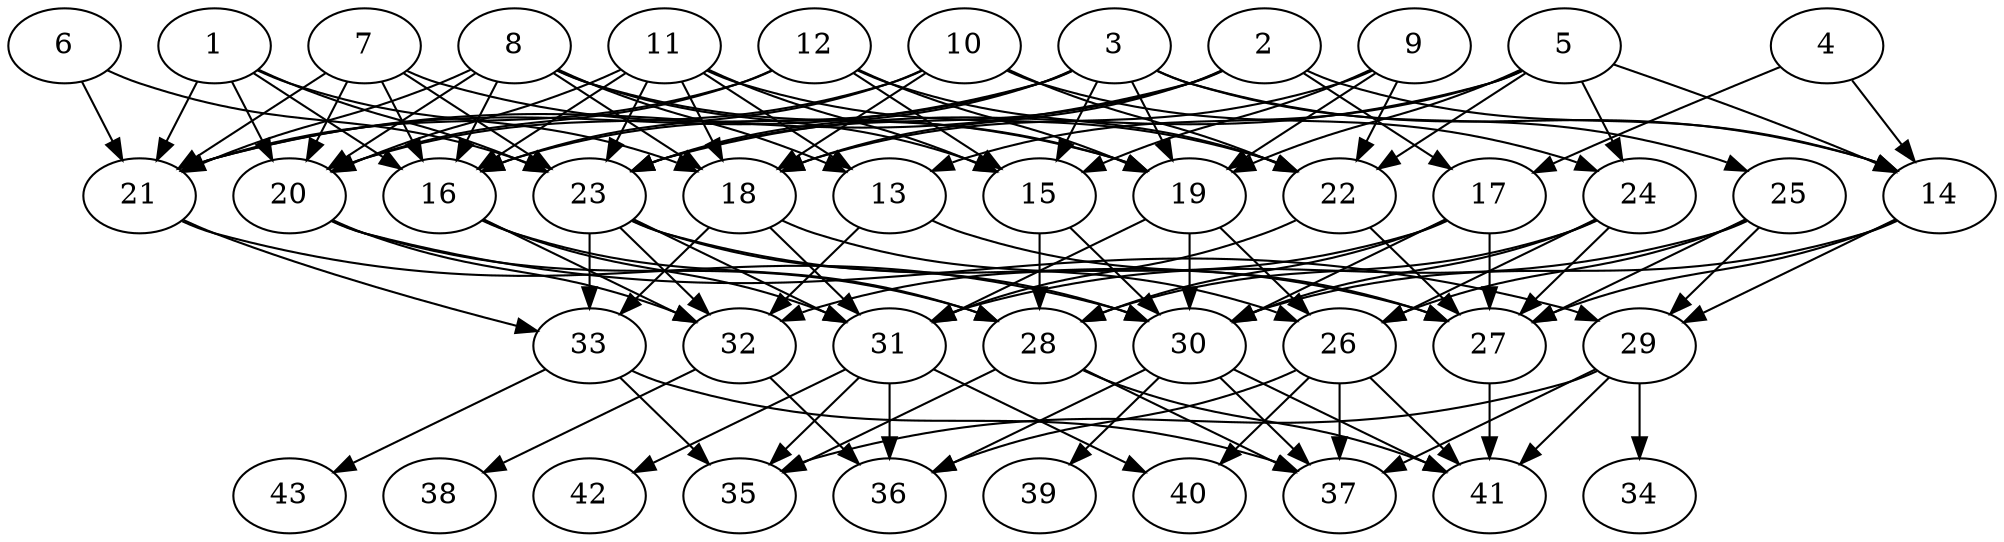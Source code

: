// DAG (tier=3-complex, mode=compute, n=43, ccr=0.461, fat=0.775, density=0.626, regular=0.334, jump=0.246, mindata=1048576, maxdata=16777216)
// DAG automatically generated by daggen at Sun Aug 24 16:33:34 2025
// /home/ermia/Project/Environments/daggen/bin/daggen --dot --ccr 0.461 --fat 0.775 --regular 0.334 --density 0.626 --jump 0.246 --mindata 1048576 --maxdata 16777216 -n 43 
digraph G {
  1 [size="40512500064306855936", alpha="0.11", expect_size="20256250032153427968"]
  1 -> 16 [size ="94366102192128"]
  1 -> 18 [size ="94366102192128"]
  1 -> 20 [size ="94366102192128"]
  1 -> 21 [size ="94366102192128"]
  1 -> 23 [size ="94366102192128"]
  2 [size="181328744365512832", alpha="0.04", expect_size="90664372182756416"]
  2 -> 14 [size ="269969975672832"]
  2 -> 17 [size ="269969975672832"]
  2 -> 18 [size ="269969975672832"]
  2 -> 21 [size ="269969975672832"]
  2 -> 23 [size ="269969975672832"]
  3 [size="3312192091946884268032", alpha="0.00", expect_size="1656096045973442134016"]
  3 -> 14 [size ="1777598455611392"]
  3 -> 15 [size ="1777598455611392"]
  3 -> 16 [size ="1777598455611392"]
  3 -> 19 [size ="1777598455611392"]
  3 -> 21 [size ="1777598455611392"]
  3 -> 23 [size ="1777598455611392"]
  3 -> 25 [size ="1777598455611392"]
  4 [size="2457571795273459", alpha="0.06", expect_size="1228785897636729"]
  4 -> 14 [size ="160123100069888"]
  4 -> 17 [size ="160123100069888"]
  5 [size="404702182263302080", alpha="0.15", expect_size="202351091131651040"]
  5 -> 13 [size ="513377180844032"]
  5 -> 14 [size ="513377180844032"]
  5 -> 19 [size ="513377180844032"]
  5 -> 22 [size ="513377180844032"]
  5 -> 23 [size ="513377180844032"]
  5 -> 24 [size ="513377180844032"]
  6 [size="1578550291131619840", alpha="0.14", expect_size="789275145565809920"]
  6 -> 21 [size ="1301299802931200"]
  6 -> 23 [size ="1301299802931200"]
  7 [size="1287332805297992960", alpha="0.16", expect_size="643666402648996480"]
  7 -> 16 [size ="663864505008128"]
  7 -> 19 [size ="663864505008128"]
  7 -> 20 [size ="663864505008128"]
  7 -> 21 [size ="663864505008128"]
  7 -> 23 [size ="663864505008128"]
  8 [size="41195200098931088", alpha="0.01", expect_size="20597600049465544"]
  8 -> 13 [size ="1889702403637248"]
  8 -> 15 [size ="1889702403637248"]
  8 -> 16 [size ="1889702403637248"]
  8 -> 18 [size ="1889702403637248"]
  8 -> 19 [size ="1889702403637248"]
  8 -> 20 [size ="1889702403637248"]
  8 -> 21 [size ="1889702403637248"]
  9 [size="3569791814074368000000", alpha="0.04", expect_size="1784895907037184000000"]
  9 -> 15 [size ="1868609617920000"]
  9 -> 18 [size ="1868609617920000"]
  9 -> 19 [size ="1868609617920000"]
  9 -> 22 [size ="1868609617920000"]
  10 [size="5265989714707480576", alpha="0.19", expect_size="2632994857353740288"]
  10 -> 16 [size ="24214564241408"]
  10 -> 18 [size ="24214564241408"]
  10 -> 20 [size ="24214564241408"]
  10 -> 22 [size ="24214564241408"]
  10 -> 24 [size ="24214564241408"]
  11 [size="37908172538698448", alpha="0.15", expect_size="18954086269349224"]
  11 -> 13 [size ="729593107447808"]
  11 -> 15 [size ="729593107447808"]
  11 -> 16 [size ="729593107447808"]
  11 -> 18 [size ="729593107447808"]
  11 -> 20 [size ="729593107447808"]
  11 -> 22 [size ="729593107447808"]
  11 -> 23 [size ="729593107447808"]
  12 [size="39459690543459472", alpha="0.07", expect_size="19729845271729736"]
  12 -> 15 [size ="1911673300451328"]
  12 -> 19 [size ="1911673300451328"]
  12 -> 20 [size ="1911673300451328"]
  12 -> 21 [size ="1911673300451328"]
  12 -> 22 [size ="1911673300451328"]
  13 [size="943497879846903424", alpha="0.03", expect_size="471748939923451712"]
  13 -> 27 [size ="412334652653568"]
  13 -> 32 [size ="412334652653568"]
  14 [size="94525811093817488", alpha="0.12", expect_size="47262905546908744"]
  14 -> 27 [size ="37029001822208"]
  14 -> 29 [size ="37029001822208"]
  14 -> 30 [size ="37029001822208"]
  15 [size="47149217335772664", alpha="0.09", expect_size="23574608667886332"]
  15 -> 28 [size ="744374874931200"]
  15 -> 30 [size ="744374874931200"]
  16 [size="125451972147499072", alpha="0.03", expect_size="62725986073749536"]
  16 -> 28 [size ="179670427369472"]
  16 -> 31 [size ="179670427369472"]
  16 -> 32 [size ="179670427369472"]
  17 [size="7564255828232896512", alpha="0.02", expect_size="3782127914116448256"]
  17 -> 27 [size ="30827203264512"]
  17 -> 28 [size ="30827203264512"]
  17 -> 30 [size ="30827203264512"]
  17 -> 32 [size ="30827203264512"]
  18 [size="1656999851263298371584", alpha="0.05", expect_size="828499925631649185792"]
  18 -> 26 [size ="1120224241778688"]
  18 -> 31 [size ="1120224241778688"]
  18 -> 33 [size ="1120224241778688"]
  19 [size="42891964400695944", alpha="0.09", expect_size="21445982200347972"]
  19 -> 26 [size ="695576966463488"]
  19 -> 30 [size ="695576966463488"]
  19 -> 31 [size ="695576966463488"]
  20 [size="61274822017024000000", alpha="0.11", expect_size="30637411008512000000"]
  20 -> 28 [size ="124340142080000"]
  20 -> 29 [size ="124340142080000"]
  20 -> 32 [size ="124340142080000"]
  21 [size="3917418077546298880", alpha="0.17", expect_size="1958709038773149440"]
  21 -> 30 [size ="1417456656580608"]
  21 -> 33 [size ="1417456656580608"]
  22 [size="2903623263598550188032", alpha="0.08", expect_size="1451811631799275094016"]
  22 -> 27 [size ="1628234047291392"]
  22 -> 31 [size ="1628234047291392"]
  23 [size="37074581385964936", alpha="0.15", expect_size="18537290692982468"]
  23 -> 27 [size ="706466159788032"]
  23 -> 30 [size ="706466159788032"]
  23 -> 31 [size ="706466159788032"]
  23 -> 32 [size ="706466159788032"]
  23 -> 33 [size ="706466159788032"]
  24 [size="2679336841649774592", alpha="0.20", expect_size="1339668420824887296"]
  24 -> 26 [size ="1975772273180672"]
  24 -> 27 [size ="1975772273180672"]
  24 -> 28 [size ="1975772273180672"]
  24 -> 30 [size ="1975772273180672"]
  25 [size="683923597716717696", alpha="0.04", expect_size="341961798858358848"]
  25 -> 26 [size ="667900373368832"]
  25 -> 27 [size ="667900373368832"]
  25 -> 29 [size ="667900373368832"]
  25 -> 31 [size ="667900373368832"]
  26 [size="1572151626710994432", alpha="0.10", expect_size="786075813355497216"]
  26 -> 36 [size ="2225488844029952"]
  26 -> 37 [size ="2225488844029952"]
  26 -> 40 [size ="2225488844029952"]
  26 -> 41 [size ="2225488844029952"]
  27 [size="11859340022505275392", alpha="0.05", expect_size="5929670011252637696"]
  27 -> 41 [size ="41603544645632"]
  28 [size="494796552756449509376", alpha="0.04", expect_size="247398276378224754688"]
  28 -> 35 [size ="500465829675008"]
  28 -> 37 [size ="500465829675008"]
  28 -> 41 [size ="500465829675008"]
  29 [size="1903613390670461952", alpha="0.10", expect_size="951806695335230976"]
  29 -> 34 [size ="1055087447244800"]
  29 -> 35 [size ="1055087447244800"]
  29 -> 37 [size ="1055087447244800"]
  29 -> 41 [size ="1055087447244800"]
  30 [size="1668943352177848", alpha="0.12", expect_size="834471676088924"]
  30 -> 36 [size ="46483927728128"]
  30 -> 37 [size ="46483927728128"]
  30 -> 39 [size ="46483927728128"]
  30 -> 41 [size ="46483927728128"]
  31 [size="563153810008856832", alpha="0.05", expect_size="281576905004428416"]
  31 -> 35 [size ="255326486003712"]
  31 -> 36 [size ="255326486003712"]
  31 -> 40 [size ="255326486003712"]
  31 -> 42 [size ="255326486003712"]
  32 [size="1307007948736218", alpha="0.12", expect_size="653503974368109"]
  32 -> 36 [size ="54162565890048"]
  32 -> 38 [size ="54162565890048"]
  33 [size="871215914762939400192", alpha="0.11", expect_size="435607957381469700096"]
  33 -> 35 [size ="729749580152832"]
  33 -> 37 [size ="729749580152832"]
  33 -> 43 [size ="729749580152832"]
  34 [size="10389490663337244", alpha="0.10", expect_size="5194745331668622"]
  35 [size="1431880482327606853632", alpha="0.02", expect_size="715940241163803426816"]
  36 [size="2365549464574725455872", alpha="0.09", expect_size="1182774732287362727936"]
  37 [size="114823098389810608", alpha="0.05", expect_size="57411549194905304"]
  38 [size="94659275150549424", alpha="0.03", expect_size="47329637575274712"]
  39 [size="17254690544136600", alpha="0.13", expect_size="8627345272068300"]
  40 [size="804083030791116816384", alpha="0.01", expect_size="402041515395558408192"]
  41 [size="1215244397044974592", alpha="0.07", expect_size="607622198522487296"]
  42 [size="653775275422242048", alpha="0.20", expect_size="326887637711121024"]
  43 [size="1560431006821690376192", alpha="0.09", expect_size="780215503410845188096"]
}